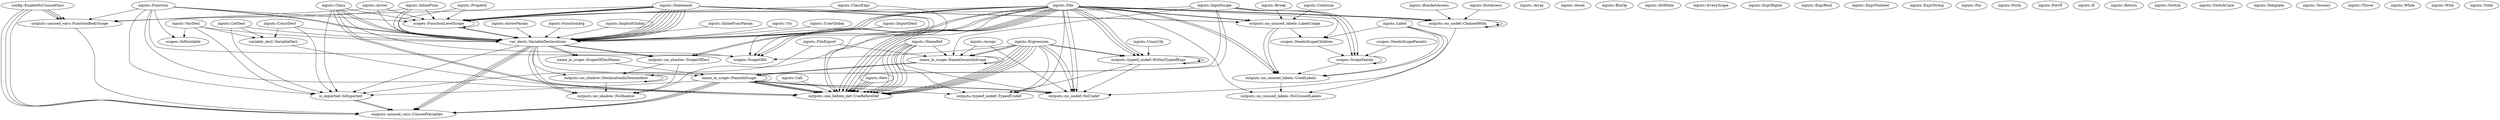 digraph {
    0 [label="config::EnableNoUnusedVars"];
    1 [label="inputs::Array"];
    2 [label="inputs::Arrow"];
    3 [label="inputs::ArrowParam"];
    4 [label="inputs::Assign"];
    5 [label="inputs::Await"];
    6 [label="inputs::BinOp"];
    7 [label="inputs::BracketAccess"];
    8 [label="inputs::Break"];
    9 [label="inputs::Call"];
    10 [label="inputs::Class"];
    11 [label="inputs::ClassExpr"];
    12 [label="inputs::ConstDecl"];
    13 [label="inputs::Continue"];
    14 [label="inputs::DoWhile"];
    15 [label="inputs::DotAccess"];
    16 [label="inputs::EveryScope"];
    17 [label="inputs::ExprBigInt"];
    18 [label="inputs::ExprBool"];
    19 [label="inputs::ExprNumber"];
    20 [label="inputs::ExprString"];
    21 [label="inputs::Expression"];
    22 [label="inputs::File"];
    23 [label="inputs::FileExport"];
    24 [label="inputs::For"];
    25 [label="inputs::ForIn"];
    26 [label="inputs::ForOf"];
    27 [label="inputs::Function"];
    28 [label="inputs::FunctionArg"];
    29 [label="inputs::If"];
    30 [label="inputs::ImplicitGlobal"];
    31 [label="inputs::ImportDecl"];
    32 [label="inputs::InlineFunc"];
    33 [label="inputs::InlineFuncParam"];
    34 [label="inputs::InputScope"];
    35 [label="inputs::Label"];
    36 [label="inputs::LetDecl"];
    37 [label="inputs::NameRef"];
    38 [label="inputs::New"];
    39 [label="inputs::Property"];
    40 [label="inputs::Return"];
    41 [label="inputs::Statement"];
    42 [label="inputs::Switch"];
    43 [label="inputs::SwitchCase"];
    44 [label="inputs::Template"];
    45 [label="inputs::Ternary"];
    46 [label="inputs::Throw"];
    47 [label="inputs::Try"];
    48 [label="inputs::UnaryOp"];
    49 [label="inputs::UserGlobal"];
    50 [label="inputs::VarDecl"];
    51 [label="inputs::While"];
    52 [label="inputs::With"];
    53 [label="inputs::Yield"];
    54 [label="is_exported::IsExported"];
    55 [label="name_in_scope::NameInScope"];
    56 [label="name_in_scope::NameOccursInScope"];
    57 [label="name_in_scope::ScopeOfDeclName"];
    58 [label="outputs::no_shadow::DeclarationInDescendent"];
    59 [label="outputs::no_shadow::NoShadow"];
    60 [label="outputs::no_shadow::ScopeOfDecl"];
    61 [label="outputs::no_undef::ChainedWith"];
    62 [label="outputs::no_undef::NoUndef"];
    63 [label="outputs::no_unused_labels::LabelUsage"];
    64 [label="outputs::no_unused_labels::NoUnusedLabels"];
    65 [label="outputs::no_unused_labels::UsedLabels"];
    66 [label="outputs::typeof_undef::TypeofUndef"];
    67 [label="outputs::typeof_undef::WithinTypeofExpr"];
    68 [label="outputs::unused_vars::FunctionBodyScope"];
    69 [label="outputs::unused_vars::UnusedVariables"];
    70 [label="outputs::use_before_def::UseBeforeDef"];
    71 [label="scopes::FunctionLevelScope"];
    72 [label="scopes::IsHoistable"];
    73 [label="scopes::NeedsScopeChildren"];
    74 [label="scopes::NeedsScopeParents"];
    75 [label="scopes::ScopeFamily"];
    76 [label="scopes::ScopeOfId"];
    77 [label="var_decls::VariableDeclarations"];
    78 [label="variable_decl::VariableDecl"];
    0 -> 68;
    0 -> 68;
    0 -> 68;
    0 -> 69;
    0 -> 69;
    0 -> 69;
    2 -> 68;
    2 -> 71;
    2 -> 77;
    3 -> 77;
    4 -> 56;
    4 -> 62;
    7 -> 61;
    8 -> 63;
    9 -> 70;
    10 -> 54;
    10 -> 70;
    10 -> 70;
    10 -> 71;
    10 -> 76;
    10 -> 77;
    10 -> 77;
    11 -> 70;
    11 -> 71;
    12 -> 54;
    12 -> 77;
    12 -> 78;
    13 -> 63;
    15 -> 61;
    21 -> 56;
    21 -> 56;
    21 -> 62;
    21 -> 62;
    21 -> 66;
    21 -> 67;
    21 -> 67;
    21 -> 70;
    21 -> 70;
    21 -> 70;
    21 -> 70;
    21 -> 70;
    21 -> 70;
    21 -> 76;
    22 -> 59;
    22 -> 60;
    22 -> 60;
    22 -> 61;
    22 -> 61;
    22 -> 61;
    22 -> 62;
    22 -> 62;
    22 -> 63;
    22 -> 63;
    22 -> 64;
    22 -> 65;
    22 -> 65;
    22 -> 66;
    22 -> 67;
    22 -> 67;
    22 -> 67;
    22 -> 70;
    22 -> 70;
    22 -> 70;
    22 -> 70;
    22 -> 70;
    22 -> 71;
    22 -> 73;
    22 -> 76;
    22 -> 76;
    22 -> 77;
    22 -> 77;
    22 -> 77;
    23 -> 54;
    23 -> 56;
    27 -> 54;
    27 -> 68;
    27 -> 70;
    27 -> 71;
    27 -> 72;
    27 -> 76;
    27 -> 77;
    27 -> 77;
    28 -> 77;
    30 -> 77;
    31 -> 76;
    31 -> 77;
    32 -> 68;
    32 -> 71;
    32 -> 77;
    32 -> 77;
    33 -> 77;
    34 -> 55;
    34 -> 56;
    34 -> 58;
    34 -> 71;
    34 -> 75;
    34 -> 75;
    34 -> 75;
    35 -> 64;
    35 -> 65;
    35 -> 65;
    35 -> 73;
    36 -> 54;
    36 -> 77;
    36 -> 78;
    37 -> 56;
    37 -> 62;
    37 -> 66;
    37 -> 70;
    37 -> 70;
    37 -> 70;
    37 -> 70;
    37 -> 70;
    38 -> 70;
    38 -> 70;
    38 -> 70;
    38 -> 70;
    39 -> 71;
    39 -> 77;
    41 -> 63;
    41 -> 63;
    41 -> 68;
    41 -> 70;
    41 -> 71;
    41 -> 71;
    41 -> 71;
    41 -> 71;
    41 -> 76;
    41 -> 77;
    41 -> 77;
    41 -> 77;
    41 -> 77;
    41 -> 77;
    41 -> 77;
    41 -> 77;
    41 -> 77;
    47 -> 77;
    48 -> 67;
    49 -> 77;
    50 -> 54;
    50 -> 72;
    50 -> 77;
    50 -> 78;
    54 -> 69;
    54 -> 69;
    55 -> 54;
    55 -> 55;
    55 -> 62;
    55 -> 62;
    55 -> 66;
    55 -> 69;
    55 -> 69;
    55 -> 69;
    55 -> 70;
    55 -> 70;
    55 -> 70;
    55 -> 70;
    56 -> 55;
    56 -> 55;
    56 -> 56;
    57 -> 55;
    58 -> 58;
    58 -> 59;
    60 -> 58;
    60 -> 59;
    61 -> 61;
    61 -> 61;
    61 -> 62;
    63 -> 65;
    63 -> 65;
    63 -> 73;
    65 -> 64;
    67 -> 62;
    67 -> 66;
    67 -> 67;
    67 -> 67;
    68 -> 69;
    71 -> 71;
    71 -> 77;
    71 -> 77;
    73 -> 75;
    74 -> 75;
    75 -> 65;
    75 -> 75;
    77 -> 54;
    77 -> 55;
    77 -> 57;
    77 -> 57;
    77 -> 58;
    77 -> 59;
    77 -> 59;
    77 -> 60;
    77 -> 60;
    77 -> 69;
    77 -> 69;
    77 -> 69;
    78 -> 70;
}